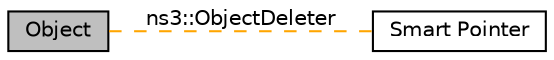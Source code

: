 digraph "Object"
{
  edge [fontname="Helvetica",fontsize="10",labelfontname="Helvetica",labelfontsize="10"];
  node [fontname="Helvetica",fontsize="10",shape=record];
  rankdir=LR;
  Node1 [label="Smart Pointer",height=0.2,width=0.4,color="black", fillcolor="white", style="filled",URL="$d2/df2/group__ptr.html",tooltip="Heap memory management. "];
  Node0 [label="Object",height=0.2,width=0.4,color="black", fillcolor="grey75", style="filled", fontcolor="black"];
  Node0->Node1 [shape=plaintext, label="ns3::ObjectDeleter", color="orange", dir="none", style="dashed"];
}
